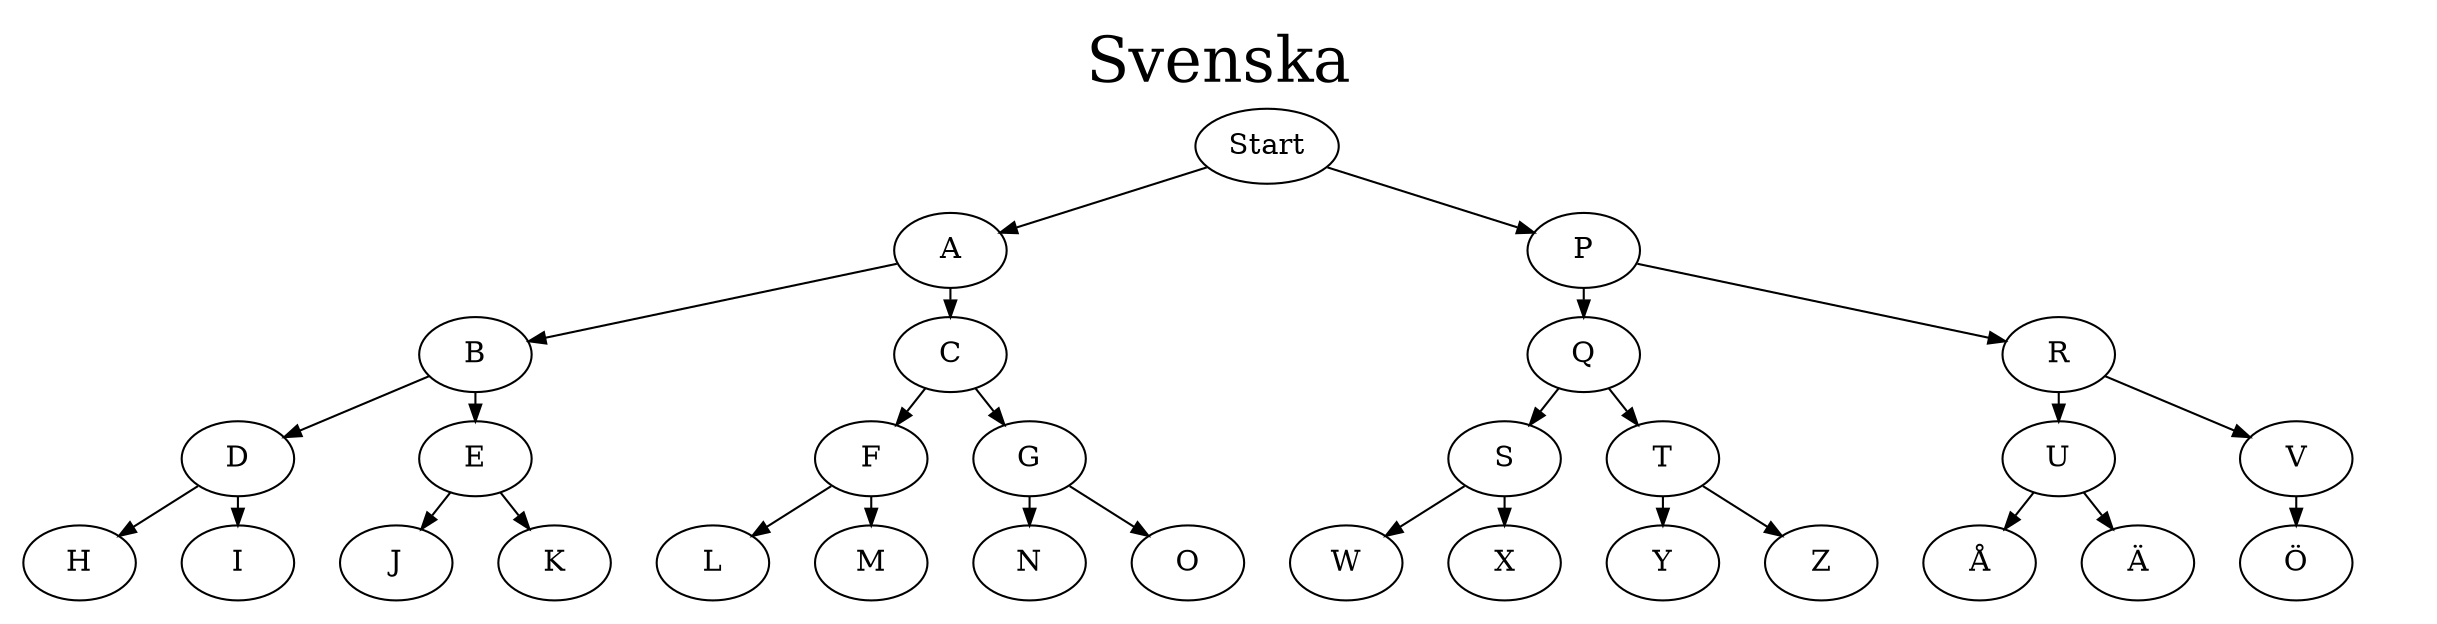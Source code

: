 digraph G {
    nodesep=0.3;
    ranksep=0.2;
    margin=0.1;
#    node [shape=circle];
    edge [arrowsize=0.8];

    graph [label="Svenska", labelloc=top, fontsize=30];

	Start -> A
	 A->B
	 A->C
	 B->D
	 B->E
	 C->F
	 C->G
	 D->H
	 D->I
	 E->J
	 E->K
	 F->L
	 F->M
	 G->N
	 G->O

	Start ->P
	 P->Q
	 P->R
	 Q->S
	 Q->T
	 R->U
	 R->V
	 S->W
	 S->X
	 T->Y
	 T->Z
	 U->Å
	 U->Ä

	 V->Ö
	 empty1 [label="",width=.1,style=invis]
	 V -> empty1 [style=invis];


}
